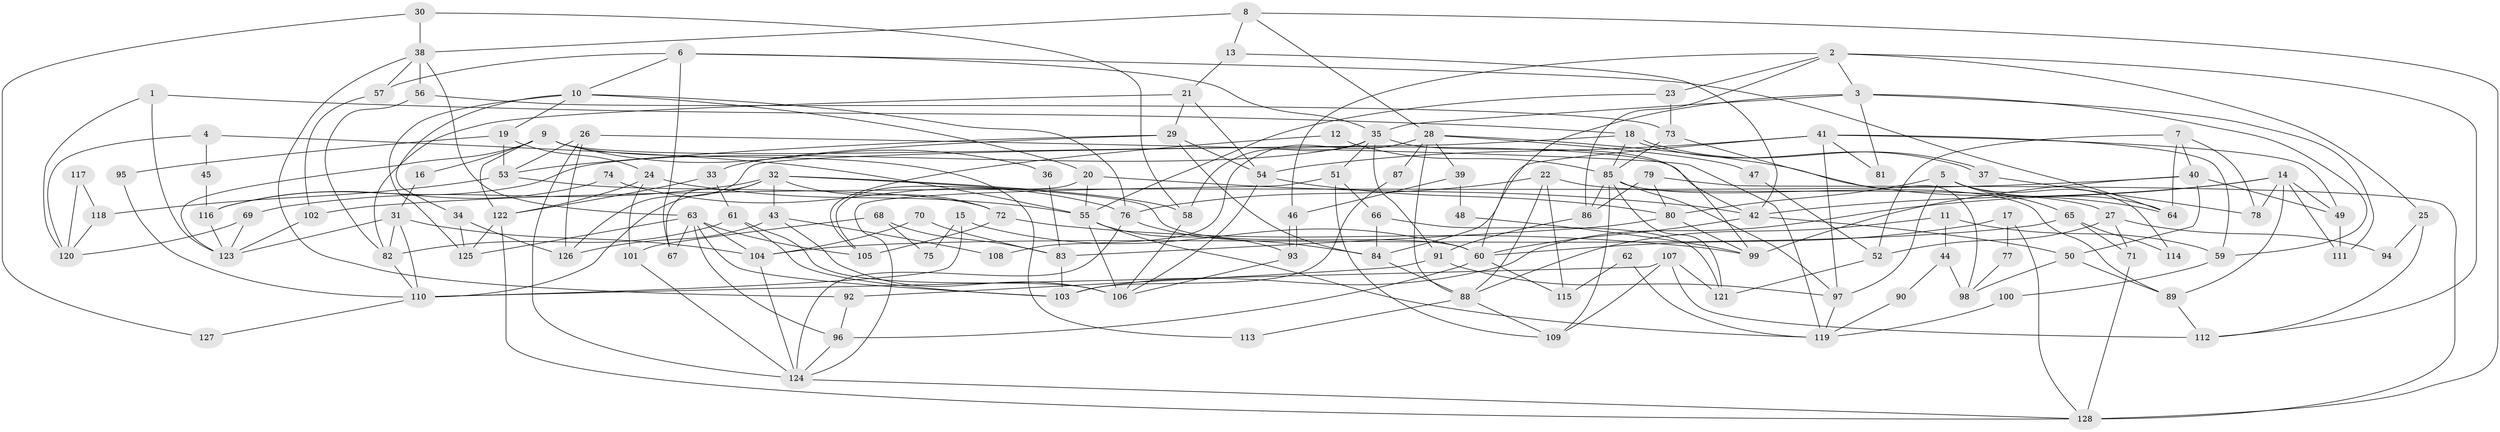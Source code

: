 // Generated by graph-tools (version 1.1) at 2025/11/02/27/25 16:11:18]
// undirected, 128 vertices, 256 edges
graph export_dot {
graph [start="1"]
  node [color=gray90,style=filled];
  1;
  2;
  3;
  4;
  5;
  6;
  7;
  8;
  9;
  10;
  11;
  12;
  13;
  14;
  15;
  16;
  17;
  18;
  19;
  20;
  21;
  22;
  23;
  24;
  25;
  26;
  27;
  28;
  29;
  30;
  31;
  32;
  33;
  34;
  35;
  36;
  37;
  38;
  39;
  40;
  41;
  42;
  43;
  44;
  45;
  46;
  47;
  48;
  49;
  50;
  51;
  52;
  53;
  54;
  55;
  56;
  57;
  58;
  59;
  60;
  61;
  62;
  63;
  64;
  65;
  66;
  67;
  68;
  69;
  70;
  71;
  72;
  73;
  74;
  75;
  76;
  77;
  78;
  79;
  80;
  81;
  82;
  83;
  84;
  85;
  86;
  87;
  88;
  89;
  90;
  91;
  92;
  93;
  94;
  95;
  96;
  97;
  98;
  99;
  100;
  101;
  102;
  103;
  104;
  105;
  106;
  107;
  108;
  109;
  110;
  111;
  112;
  113;
  114;
  115;
  116;
  117;
  118;
  119;
  120;
  121;
  122;
  123;
  124;
  125;
  126;
  127;
  128;
  1 -- 18;
  1 -- 123;
  1 -- 120;
  2 -- 86;
  2 -- 3;
  2 -- 23;
  2 -- 25;
  2 -- 46;
  2 -- 112;
  3 -- 60;
  3 -- 35;
  3 -- 59;
  3 -- 81;
  3 -- 111;
  4 -- 120;
  4 -- 55;
  4 -- 45;
  5 -- 97;
  5 -- 64;
  5 -- 65;
  5 -- 80;
  5 -- 114;
  6 -- 67;
  6 -- 10;
  6 -- 35;
  6 -- 57;
  6 -- 64;
  7 -- 64;
  7 -- 40;
  7 -- 52;
  7 -- 78;
  8 -- 128;
  8 -- 38;
  8 -- 13;
  8 -- 28;
  9 -- 42;
  9 -- 123;
  9 -- 16;
  9 -- 36;
  9 -- 113;
  9 -- 122;
  10 -- 20;
  10 -- 19;
  10 -- 34;
  10 -- 76;
  10 -- 125;
  11 -- 88;
  11 -- 59;
  11 -- 44;
  12 -- 105;
  12 -- 85;
  13 -- 21;
  13 -- 42;
  14 -- 49;
  14 -- 42;
  14 -- 78;
  14 -- 89;
  14 -- 103;
  14 -- 111;
  15 -- 110;
  15 -- 60;
  15 -- 75;
  16 -- 31;
  17 -- 128;
  17 -- 60;
  17 -- 77;
  18 -- 85;
  18 -- 37;
  18 -- 37;
  18 -- 126;
  19 -- 53;
  19 -- 24;
  19 -- 95;
  20 -- 55;
  20 -- 105;
  20 -- 42;
  21 -- 54;
  21 -- 82;
  21 -- 29;
  22 -- 88;
  22 -- 76;
  22 -- 27;
  22 -- 115;
  23 -- 55;
  23 -- 73;
  24 -- 55;
  24 -- 122;
  24 -- 101;
  25 -- 112;
  25 -- 94;
  26 -- 124;
  26 -- 126;
  26 -- 53;
  26 -- 119;
  27 -- 71;
  27 -- 52;
  27 -- 94;
  28 -- 88;
  28 -- 39;
  28 -- 47;
  28 -- 64;
  28 -- 87;
  28 -- 108;
  29 -- 54;
  29 -- 33;
  29 -- 53;
  29 -- 84;
  30 -- 58;
  30 -- 38;
  30 -- 127;
  31 -- 110;
  31 -- 104;
  31 -- 82;
  31 -- 123;
  32 -- 43;
  32 -- 110;
  32 -- 58;
  32 -- 60;
  32 -- 67;
  32 -- 69;
  32 -- 72;
  33 -- 61;
  33 -- 122;
  34 -- 125;
  34 -- 126;
  35 -- 58;
  35 -- 51;
  35 -- 91;
  35 -- 99;
  35 -- 116;
  36 -- 83;
  37 -- 78;
  38 -- 63;
  38 -- 56;
  38 -- 57;
  38 -- 92;
  39 -- 46;
  39 -- 48;
  40 -- 99;
  40 -- 50;
  40 -- 49;
  40 -- 102;
  41 -- 49;
  41 -- 84;
  41 -- 54;
  41 -- 59;
  41 -- 81;
  41 -- 97;
  42 -- 50;
  42 -- 60;
  43 -- 106;
  43 -- 126;
  43 -- 108;
  44 -- 98;
  44 -- 90;
  45 -- 116;
  46 -- 93;
  46 -- 93;
  47 -- 52;
  48 -- 99;
  49 -- 111;
  50 -- 89;
  50 -- 98;
  51 -- 124;
  51 -- 66;
  51 -- 109;
  52 -- 121;
  53 -- 72;
  53 -- 118;
  54 -- 80;
  54 -- 106;
  55 -- 119;
  55 -- 93;
  55 -- 106;
  56 -- 82;
  56 -- 73;
  57 -- 102;
  58 -- 106;
  59 -- 100;
  60 -- 96;
  60 -- 115;
  61 -- 106;
  61 -- 103;
  61 -- 82;
  62 -- 115;
  62 -- 119;
  63 -- 125;
  63 -- 96;
  63 -- 67;
  63 -- 103;
  63 -- 104;
  63 -- 105;
  65 -- 104;
  65 -- 71;
  65 -- 114;
  66 -- 121;
  66 -- 84;
  68 -- 101;
  68 -- 83;
  68 -- 75;
  69 -- 123;
  69 -- 120;
  70 -- 104;
  70 -- 83;
  71 -- 128;
  72 -- 99;
  72 -- 105;
  73 -- 85;
  73 -- 98;
  74 -- 76;
  74 -- 116;
  76 -- 84;
  76 -- 124;
  77 -- 98;
  79 -- 128;
  79 -- 80;
  79 -- 86;
  80 -- 99;
  80 -- 83;
  82 -- 110;
  83 -- 103;
  84 -- 88;
  85 -- 97;
  85 -- 121;
  85 -- 86;
  85 -- 89;
  85 -- 109;
  86 -- 91;
  87 -- 103;
  88 -- 109;
  88 -- 113;
  89 -- 112;
  90 -- 119;
  91 -- 92;
  91 -- 97;
  92 -- 96;
  93 -- 106;
  95 -- 110;
  96 -- 124;
  97 -- 119;
  100 -- 119;
  101 -- 124;
  102 -- 123;
  104 -- 124;
  107 -- 112;
  107 -- 109;
  107 -- 110;
  107 -- 121;
  110 -- 127;
  116 -- 123;
  117 -- 120;
  117 -- 118;
  118 -- 120;
  122 -- 125;
  122 -- 128;
  124 -- 128;
}
